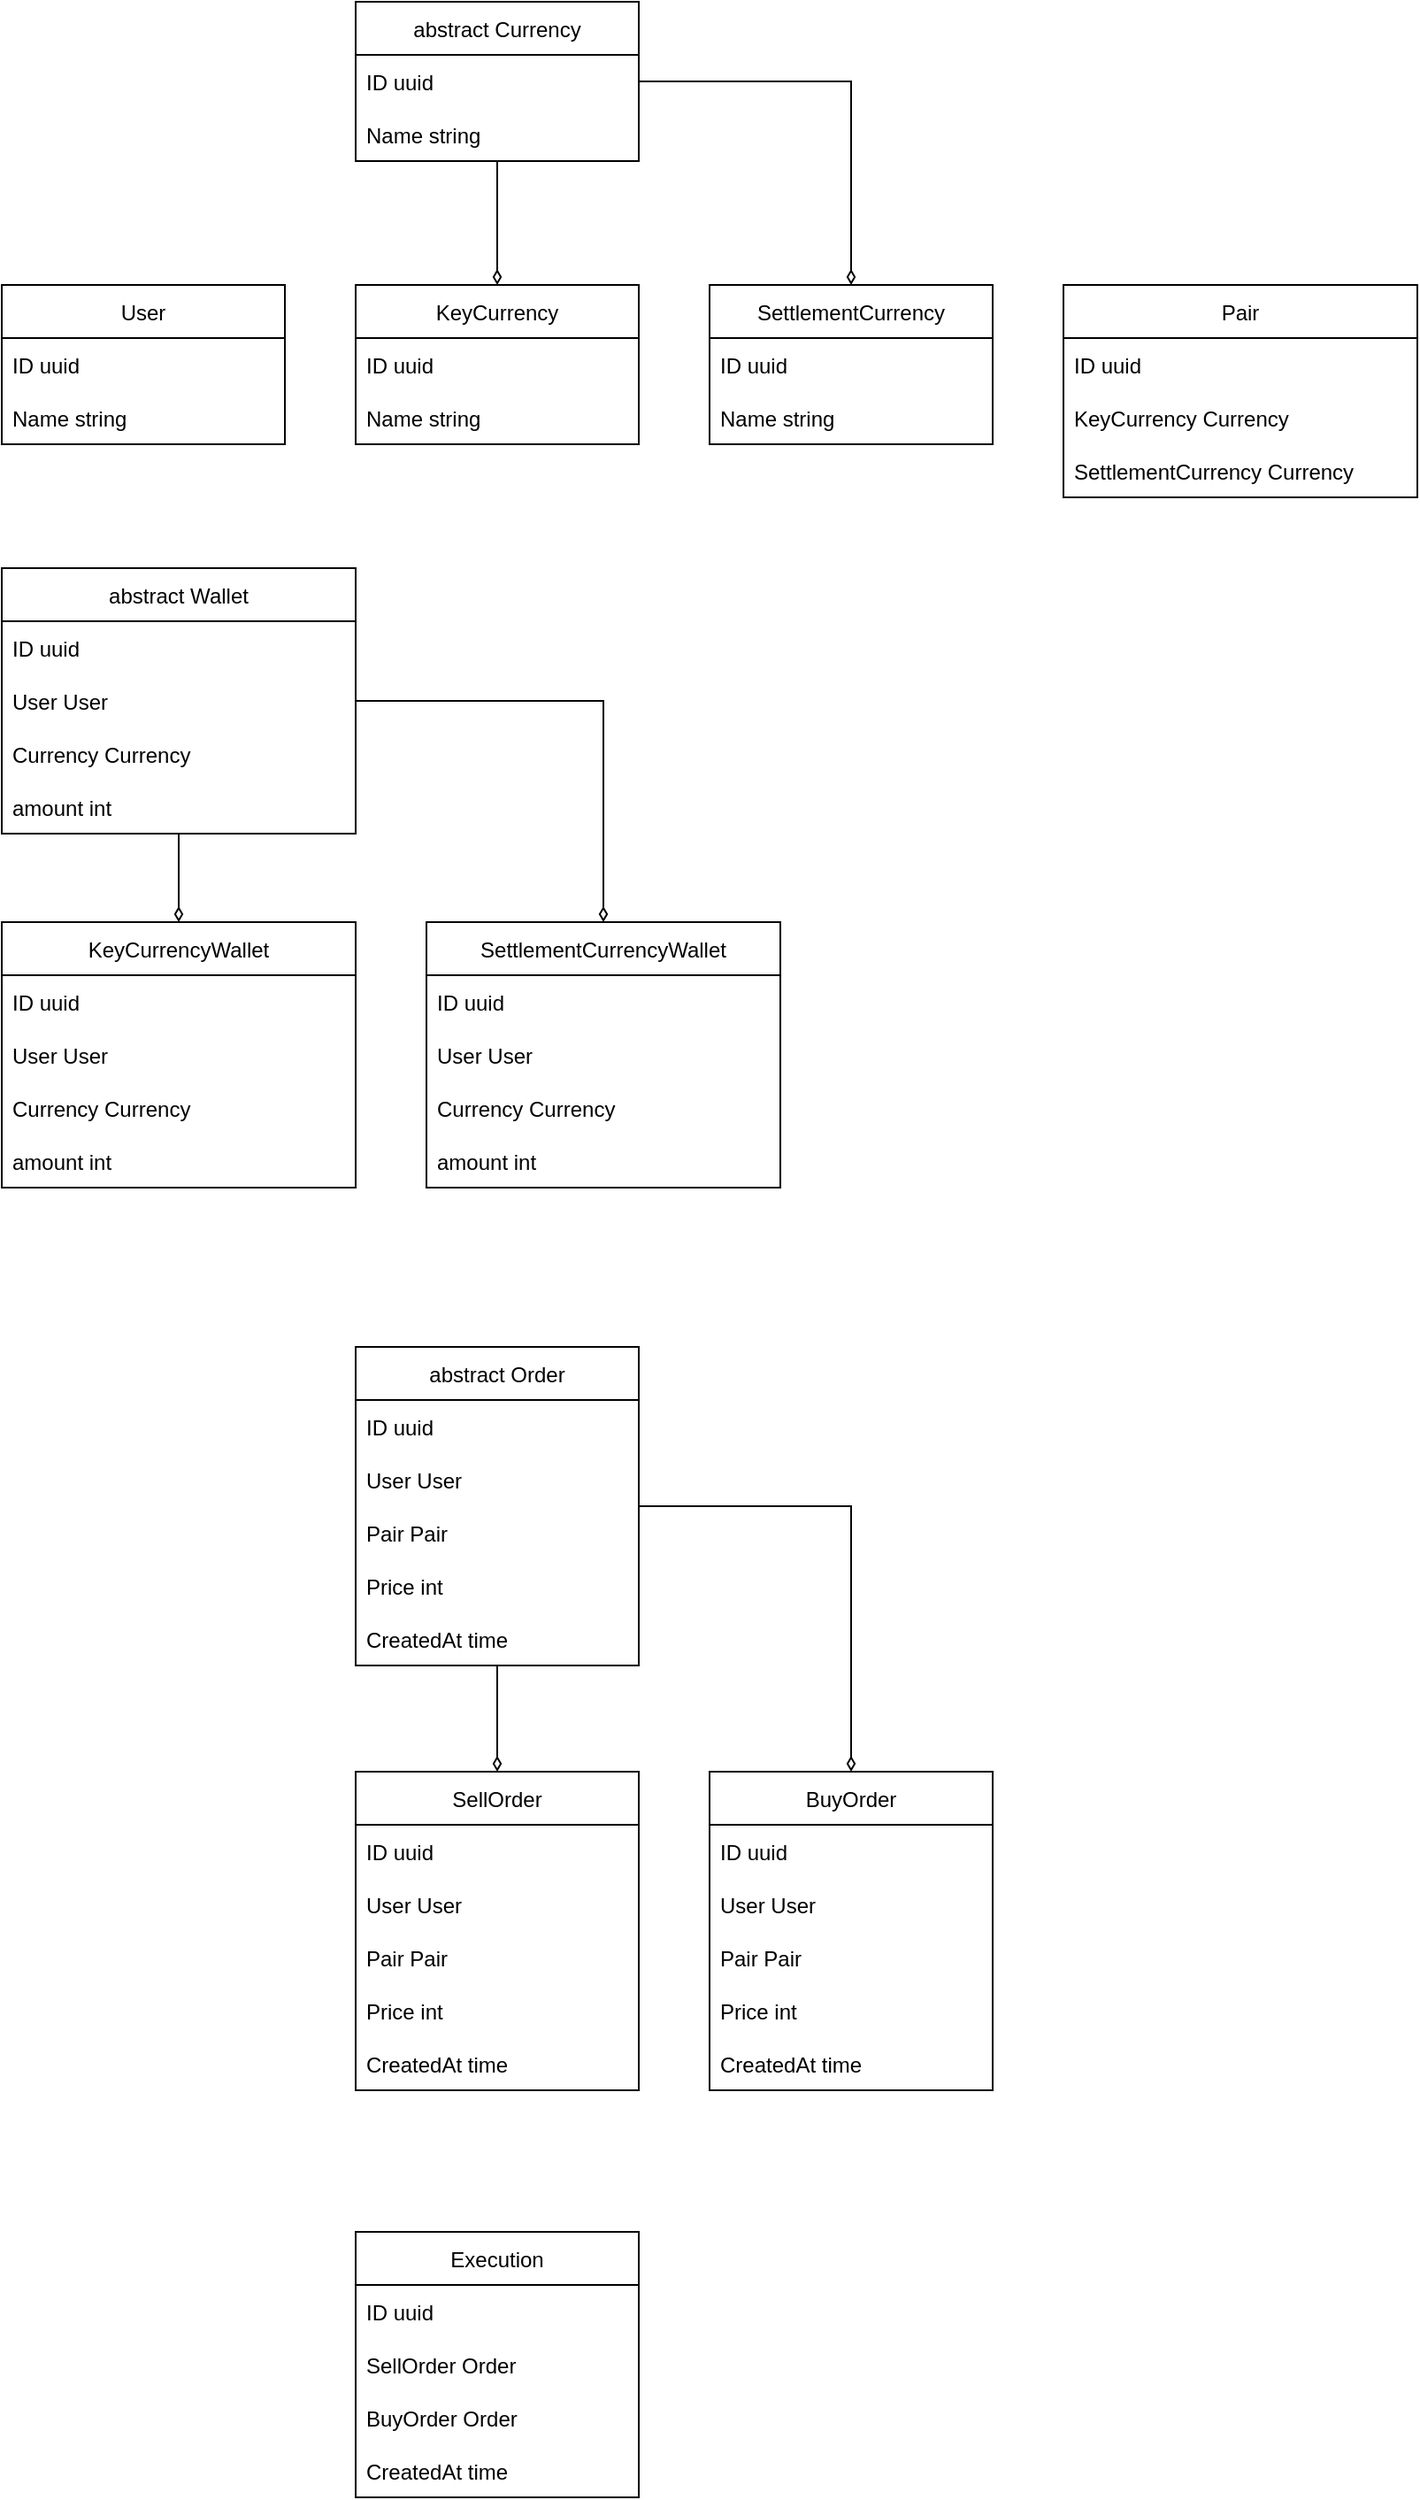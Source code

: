<mxfile version="17.1.2" type="github">
  <diagram id="ov5CIPRQBfehhfYAwGkh" name="Page-1">
    <mxGraphModel dx="1773" dy="1787" grid="1" gridSize="10" guides="1" tooltips="1" connect="1" arrows="1" fold="1" page="1" pageScale="1" pageWidth="827" pageHeight="1169" math="0" shadow="0">
      <root>
        <mxCell id="0" />
        <mxCell id="1" parent="0" />
        <mxCell id="OzYrmnNyAnNLEYynfJqm-64" style="edgeStyle=orthogonalEdgeStyle;rounded=0;orthogonalLoop=1;jettySize=auto;html=1;entryX=0.5;entryY=0;entryDx=0;entryDy=0;endArrow=diamondThin;endFill=0;" parent="1" source="OzYrmnNyAnNLEYynfJqm-2" target="OzYrmnNyAnNLEYynfJqm-54" edge="1">
          <mxGeometry relative="1" as="geometry" />
        </mxCell>
        <mxCell id="OzYrmnNyAnNLEYynfJqm-65" style="edgeStyle=orthogonalEdgeStyle;rounded=0;orthogonalLoop=1;jettySize=auto;html=1;entryX=0.5;entryY=0;entryDx=0;entryDy=0;endArrow=diamondThin;endFill=0;" parent="1" source="OzYrmnNyAnNLEYynfJqm-2" target="OzYrmnNyAnNLEYynfJqm-59" edge="1">
          <mxGeometry relative="1" as="geometry" />
        </mxCell>
        <mxCell id="OzYrmnNyAnNLEYynfJqm-2" value="abstract Wallet" style="swimlane;fontStyle=0;childLayout=stackLayout;horizontal=1;startSize=30;horizontalStack=0;resizeParent=1;resizeParentMax=0;resizeLast=0;collapsible=1;marginBottom=0;" parent="1" vertex="1">
          <mxGeometry x="-360" y="200" width="200" height="150" as="geometry" />
        </mxCell>
        <mxCell id="OzYrmnNyAnNLEYynfJqm-3" value="ID uuid" style="text;strokeColor=none;fillColor=none;align=left;verticalAlign=middle;spacingLeft=4;spacingRight=4;overflow=hidden;points=[[0,0.5],[1,0.5]];portConstraint=eastwest;rotatable=0;" parent="OzYrmnNyAnNLEYynfJqm-2" vertex="1">
          <mxGeometry y="30" width="200" height="30" as="geometry" />
        </mxCell>
        <mxCell id="OzYrmnNyAnNLEYynfJqm-20" value="User User" style="text;strokeColor=none;fillColor=none;align=left;verticalAlign=middle;spacingLeft=4;spacingRight=4;overflow=hidden;points=[[0,0.5],[1,0.5]];portConstraint=eastwest;rotatable=0;" parent="OzYrmnNyAnNLEYynfJqm-2" vertex="1">
          <mxGeometry y="60" width="200" height="30" as="geometry" />
        </mxCell>
        <mxCell id="OzYrmnNyAnNLEYynfJqm-22" value="Currency Currency" style="text;strokeColor=none;fillColor=none;align=left;verticalAlign=middle;spacingLeft=4;spacingRight=4;overflow=hidden;points=[[0,0.5],[1,0.5]];portConstraint=eastwest;rotatable=0;" parent="OzYrmnNyAnNLEYynfJqm-2" vertex="1">
          <mxGeometry y="90" width="200" height="30" as="geometry" />
        </mxCell>
        <mxCell id="OzYrmnNyAnNLEYynfJqm-42" value="amount int" style="text;strokeColor=none;fillColor=none;align=left;verticalAlign=middle;spacingLeft=4;spacingRight=4;overflow=hidden;points=[[0,0.5],[1,0.5]];portConstraint=eastwest;rotatable=0;" parent="OzYrmnNyAnNLEYynfJqm-2" vertex="1">
          <mxGeometry y="120" width="200" height="30" as="geometry" />
        </mxCell>
        <mxCell id="OzYrmnNyAnNLEYynfJqm-8" value="User" style="swimlane;fontStyle=0;childLayout=stackLayout;horizontal=1;startSize=30;horizontalStack=0;resizeParent=1;resizeParentMax=0;resizeLast=0;collapsible=1;marginBottom=0;" parent="1" vertex="1">
          <mxGeometry x="-360" y="40" width="160" height="90" as="geometry" />
        </mxCell>
        <mxCell id="OzYrmnNyAnNLEYynfJqm-9" value="ID uuid" style="text;strokeColor=none;fillColor=none;align=left;verticalAlign=middle;spacingLeft=4;spacingRight=4;overflow=hidden;points=[[0,0.5],[1,0.5]];portConstraint=eastwest;rotatable=0;" parent="OzYrmnNyAnNLEYynfJqm-8" vertex="1">
          <mxGeometry y="30" width="160" height="30" as="geometry" />
        </mxCell>
        <mxCell id="OzYrmnNyAnNLEYynfJqm-19" value="Name string" style="text;strokeColor=none;fillColor=none;align=left;verticalAlign=middle;spacingLeft=4;spacingRight=4;overflow=hidden;points=[[0,0.5],[1,0.5]];portConstraint=eastwest;rotatable=0;" parent="OzYrmnNyAnNLEYynfJqm-8" vertex="1">
          <mxGeometry y="60" width="160" height="30" as="geometry" />
        </mxCell>
        <mxCell id="OzYrmnNyAnNLEYynfJqm-14" value="Pair" style="swimlane;fontStyle=0;childLayout=stackLayout;horizontal=1;startSize=30;horizontalStack=0;resizeParent=1;resizeParentMax=0;resizeLast=0;collapsible=1;marginBottom=0;" parent="1" vertex="1">
          <mxGeometry x="240" y="40" width="200" height="120" as="geometry" />
        </mxCell>
        <mxCell id="OzYrmnNyAnNLEYynfJqm-15" value="ID uuid" style="text;strokeColor=none;fillColor=none;align=left;verticalAlign=middle;spacingLeft=4;spacingRight=4;overflow=hidden;points=[[0,0.5],[1,0.5]];portConstraint=eastwest;rotatable=0;" parent="OzYrmnNyAnNLEYynfJqm-14" vertex="1">
          <mxGeometry y="30" width="200" height="30" as="geometry" />
        </mxCell>
        <mxCell id="OzYrmnNyAnNLEYynfJqm-18" value="KeyCurrency Currency" style="text;strokeColor=none;fillColor=none;align=left;verticalAlign=middle;spacingLeft=4;spacingRight=4;overflow=hidden;points=[[0,0.5],[1,0.5]];portConstraint=eastwest;rotatable=0;" parent="OzYrmnNyAnNLEYynfJqm-14" vertex="1">
          <mxGeometry y="60" width="200" height="30" as="geometry" />
        </mxCell>
        <mxCell id="OzYrmnNyAnNLEYynfJqm-36" value="SettlementCurrency Currency" style="text;strokeColor=none;fillColor=none;align=left;verticalAlign=middle;spacingLeft=4;spacingRight=4;overflow=hidden;points=[[0,0.5],[1,0.5]];portConstraint=eastwest;rotatable=0;" parent="OzYrmnNyAnNLEYynfJqm-14" vertex="1">
          <mxGeometry y="90" width="200" height="30" as="geometry" />
        </mxCell>
        <mxCell id="OzYrmnNyAnNLEYynfJqm-24" value="Execution" style="swimlane;fontStyle=0;childLayout=stackLayout;horizontal=1;startSize=30;horizontalStack=0;resizeParent=1;resizeParentMax=0;resizeLast=0;collapsible=1;marginBottom=0;" parent="1" vertex="1">
          <mxGeometry x="-160" y="1140" width="160" height="150" as="geometry" />
        </mxCell>
        <mxCell id="OzYrmnNyAnNLEYynfJqm-25" value="ID uuid" style="text;strokeColor=none;fillColor=none;align=left;verticalAlign=middle;spacingLeft=4;spacingRight=4;overflow=hidden;points=[[0,0.5],[1,0.5]];portConstraint=eastwest;rotatable=0;" parent="OzYrmnNyAnNLEYynfJqm-24" vertex="1">
          <mxGeometry y="30" width="160" height="30" as="geometry" />
        </mxCell>
        <mxCell id="OzYrmnNyAnNLEYynfJqm-27" value="SellOrder Order" style="text;strokeColor=none;fillColor=none;align=left;verticalAlign=middle;spacingLeft=4;spacingRight=4;overflow=hidden;points=[[0,0.5],[1,0.5]];portConstraint=eastwest;rotatable=0;" parent="OzYrmnNyAnNLEYynfJqm-24" vertex="1">
          <mxGeometry y="60" width="160" height="30" as="geometry" />
        </mxCell>
        <mxCell id="OzYrmnNyAnNLEYynfJqm-38" value="BuyOrder Order" style="text;strokeColor=none;fillColor=none;align=left;verticalAlign=middle;spacingLeft=4;spacingRight=4;overflow=hidden;points=[[0,0.5],[1,0.5]];portConstraint=eastwest;rotatable=0;" parent="OzYrmnNyAnNLEYynfJqm-24" vertex="1">
          <mxGeometry y="90" width="160" height="30" as="geometry" />
        </mxCell>
        <mxCell id="OzYrmnNyAnNLEYynfJqm-41" value="CreatedAt time" style="text;strokeColor=none;fillColor=none;align=left;verticalAlign=middle;spacingLeft=4;spacingRight=4;overflow=hidden;points=[[0,0.5],[1,0.5]];portConstraint=eastwest;rotatable=0;" parent="OzYrmnNyAnNLEYynfJqm-24" vertex="1">
          <mxGeometry y="120" width="160" height="30" as="geometry" />
        </mxCell>
        <mxCell id="OzYrmnNyAnNLEYynfJqm-33" value="KeyCurrency" style="swimlane;fontStyle=0;childLayout=stackLayout;horizontal=1;startSize=30;horizontalStack=0;resizeParent=1;resizeParentMax=0;resizeLast=0;collapsible=1;marginBottom=0;" parent="1" vertex="1">
          <mxGeometry x="-160" y="40" width="160" height="90" as="geometry" />
        </mxCell>
        <mxCell id="OzYrmnNyAnNLEYynfJqm-34" value="ID uuid" style="text;strokeColor=none;fillColor=none;align=left;verticalAlign=middle;spacingLeft=4;spacingRight=4;overflow=hidden;points=[[0,0.5],[1,0.5]];portConstraint=eastwest;rotatable=0;" parent="OzYrmnNyAnNLEYynfJqm-33" vertex="1">
          <mxGeometry y="30" width="160" height="30" as="geometry" />
        </mxCell>
        <mxCell id="OzYrmnNyAnNLEYynfJqm-35" value="Name string" style="text;strokeColor=none;fillColor=none;align=left;verticalAlign=middle;spacingLeft=4;spacingRight=4;overflow=hidden;points=[[0,0.5],[1,0.5]];portConstraint=eastwest;rotatable=0;" parent="OzYrmnNyAnNLEYynfJqm-33" vertex="1">
          <mxGeometry y="60" width="160" height="30" as="geometry" />
        </mxCell>
        <mxCell id="OzYrmnNyAnNLEYynfJqm-45" value="SettlementCurrency" style="swimlane;fontStyle=0;childLayout=stackLayout;horizontal=1;startSize=30;horizontalStack=0;resizeParent=1;resizeParentMax=0;resizeLast=0;collapsible=1;marginBottom=0;" parent="1" vertex="1">
          <mxGeometry x="40" y="40" width="160" height="90" as="geometry" />
        </mxCell>
        <mxCell id="OzYrmnNyAnNLEYynfJqm-46" value="ID uuid" style="text;strokeColor=none;fillColor=none;align=left;verticalAlign=middle;spacingLeft=4;spacingRight=4;overflow=hidden;points=[[0,0.5],[1,0.5]];portConstraint=eastwest;rotatable=0;" parent="OzYrmnNyAnNLEYynfJqm-45" vertex="1">
          <mxGeometry y="30" width="160" height="30" as="geometry" />
        </mxCell>
        <mxCell id="OzYrmnNyAnNLEYynfJqm-47" value="Name string" style="text;strokeColor=none;fillColor=none;align=left;verticalAlign=middle;spacingLeft=4;spacingRight=4;overflow=hidden;points=[[0,0.5],[1,0.5]];portConstraint=eastwest;rotatable=0;" parent="OzYrmnNyAnNLEYynfJqm-45" vertex="1">
          <mxGeometry y="60" width="160" height="30" as="geometry" />
        </mxCell>
        <mxCell id="OzYrmnNyAnNLEYynfJqm-51" style="edgeStyle=orthogonalEdgeStyle;rounded=0;orthogonalLoop=1;jettySize=auto;html=1;entryX=0.5;entryY=0;entryDx=0;entryDy=0;endArrow=diamondThin;endFill=0;" parent="1" source="OzYrmnNyAnNLEYynfJqm-48" target="OzYrmnNyAnNLEYynfJqm-33" edge="1">
          <mxGeometry relative="1" as="geometry" />
        </mxCell>
        <mxCell id="OzYrmnNyAnNLEYynfJqm-52" style="edgeStyle=orthogonalEdgeStyle;rounded=0;orthogonalLoop=1;jettySize=auto;html=1;entryX=0.5;entryY=0;entryDx=0;entryDy=0;endArrow=diamondThin;endFill=0;" parent="1" source="OzYrmnNyAnNLEYynfJqm-48" target="OzYrmnNyAnNLEYynfJqm-45" edge="1">
          <mxGeometry relative="1" as="geometry" />
        </mxCell>
        <mxCell id="OzYrmnNyAnNLEYynfJqm-48" value="abstract Currency" style="swimlane;fontStyle=0;childLayout=stackLayout;horizontal=1;startSize=30;horizontalStack=0;resizeParent=1;resizeParentMax=0;resizeLast=0;collapsible=1;marginBottom=0;" parent="1" vertex="1">
          <mxGeometry x="-160" y="-120" width="160" height="90" as="geometry" />
        </mxCell>
        <mxCell id="OzYrmnNyAnNLEYynfJqm-49" value="ID uuid" style="text;strokeColor=none;fillColor=none;align=left;verticalAlign=middle;spacingLeft=4;spacingRight=4;overflow=hidden;points=[[0,0.5],[1,0.5]];portConstraint=eastwest;rotatable=0;" parent="OzYrmnNyAnNLEYynfJqm-48" vertex="1">
          <mxGeometry y="30" width="160" height="30" as="geometry" />
        </mxCell>
        <mxCell id="OzYrmnNyAnNLEYynfJqm-50" value="Name string" style="text;strokeColor=none;fillColor=none;align=left;verticalAlign=middle;spacingLeft=4;spacingRight=4;overflow=hidden;points=[[0,0.5],[1,0.5]];portConstraint=eastwest;rotatable=0;" parent="OzYrmnNyAnNLEYynfJqm-48" vertex="1">
          <mxGeometry y="60" width="160" height="30" as="geometry" />
        </mxCell>
        <mxCell id="OzYrmnNyAnNLEYynfJqm-54" value="KeyCurrencyWallet" style="swimlane;fontStyle=0;childLayout=stackLayout;horizontal=1;startSize=30;horizontalStack=0;resizeParent=1;resizeParentMax=0;resizeLast=0;collapsible=1;marginBottom=0;" parent="1" vertex="1">
          <mxGeometry x="-360" y="400" width="200" height="150" as="geometry" />
        </mxCell>
        <mxCell id="OzYrmnNyAnNLEYynfJqm-55" value="ID uuid" style="text;strokeColor=none;fillColor=none;align=left;verticalAlign=middle;spacingLeft=4;spacingRight=4;overflow=hidden;points=[[0,0.5],[1,0.5]];portConstraint=eastwest;rotatable=0;" parent="OzYrmnNyAnNLEYynfJqm-54" vertex="1">
          <mxGeometry y="30" width="200" height="30" as="geometry" />
        </mxCell>
        <mxCell id="OzYrmnNyAnNLEYynfJqm-56" value="User User" style="text;strokeColor=none;fillColor=none;align=left;verticalAlign=middle;spacingLeft=4;spacingRight=4;overflow=hidden;points=[[0,0.5],[1,0.5]];portConstraint=eastwest;rotatable=0;" parent="OzYrmnNyAnNLEYynfJqm-54" vertex="1">
          <mxGeometry y="60" width="200" height="30" as="geometry" />
        </mxCell>
        <mxCell id="OzYrmnNyAnNLEYynfJqm-57" value="Currency Currency" style="text;strokeColor=none;fillColor=none;align=left;verticalAlign=middle;spacingLeft=4;spacingRight=4;overflow=hidden;points=[[0,0.5],[1,0.5]];portConstraint=eastwest;rotatable=0;" parent="OzYrmnNyAnNLEYynfJqm-54" vertex="1">
          <mxGeometry y="90" width="200" height="30" as="geometry" />
        </mxCell>
        <mxCell id="OzYrmnNyAnNLEYynfJqm-58" value="amount int" style="text;strokeColor=none;fillColor=none;align=left;verticalAlign=middle;spacingLeft=4;spacingRight=4;overflow=hidden;points=[[0,0.5],[1,0.5]];portConstraint=eastwest;rotatable=0;" parent="OzYrmnNyAnNLEYynfJqm-54" vertex="1">
          <mxGeometry y="120" width="200" height="30" as="geometry" />
        </mxCell>
        <mxCell id="OzYrmnNyAnNLEYynfJqm-59" value="SettlementCurrencyWallet" style="swimlane;fontStyle=0;childLayout=stackLayout;horizontal=1;startSize=30;horizontalStack=0;resizeParent=1;resizeParentMax=0;resizeLast=0;collapsible=1;marginBottom=0;" parent="1" vertex="1">
          <mxGeometry x="-120" y="400" width="200" height="150" as="geometry" />
        </mxCell>
        <mxCell id="OzYrmnNyAnNLEYynfJqm-60" value="ID uuid" style="text;strokeColor=none;fillColor=none;align=left;verticalAlign=middle;spacingLeft=4;spacingRight=4;overflow=hidden;points=[[0,0.5],[1,0.5]];portConstraint=eastwest;rotatable=0;" parent="OzYrmnNyAnNLEYynfJqm-59" vertex="1">
          <mxGeometry y="30" width="200" height="30" as="geometry" />
        </mxCell>
        <mxCell id="OzYrmnNyAnNLEYynfJqm-61" value="User User" style="text;strokeColor=none;fillColor=none;align=left;verticalAlign=middle;spacingLeft=4;spacingRight=4;overflow=hidden;points=[[0,0.5],[1,0.5]];portConstraint=eastwest;rotatable=0;" parent="OzYrmnNyAnNLEYynfJqm-59" vertex="1">
          <mxGeometry y="60" width="200" height="30" as="geometry" />
        </mxCell>
        <mxCell id="OzYrmnNyAnNLEYynfJqm-62" value="Currency Currency" style="text;strokeColor=none;fillColor=none;align=left;verticalAlign=middle;spacingLeft=4;spacingRight=4;overflow=hidden;points=[[0,0.5],[1,0.5]];portConstraint=eastwest;rotatable=0;" parent="OzYrmnNyAnNLEYynfJqm-59" vertex="1">
          <mxGeometry y="90" width="200" height="30" as="geometry" />
        </mxCell>
        <mxCell id="OzYrmnNyAnNLEYynfJqm-63" value="amount int" style="text;strokeColor=none;fillColor=none;align=left;verticalAlign=middle;spacingLeft=4;spacingRight=4;overflow=hidden;points=[[0,0.5],[1,0.5]];portConstraint=eastwest;rotatable=0;" parent="OzYrmnNyAnNLEYynfJqm-59" vertex="1">
          <mxGeometry y="120" width="200" height="30" as="geometry" />
        </mxCell>
        <mxCell id="OzYrmnNyAnNLEYynfJqm-84" style="edgeStyle=orthogonalEdgeStyle;rounded=0;orthogonalLoop=1;jettySize=auto;html=1;entryX=0.5;entryY=0;entryDx=0;entryDy=0;endArrow=diamondThin;endFill=0;" parent="1" source="OzYrmnNyAnNLEYynfJqm-66" target="OzYrmnNyAnNLEYynfJqm-72" edge="1">
          <mxGeometry relative="1" as="geometry" />
        </mxCell>
        <mxCell id="OzYrmnNyAnNLEYynfJqm-85" style="edgeStyle=orthogonalEdgeStyle;rounded=0;orthogonalLoop=1;jettySize=auto;html=1;entryX=0.5;entryY=0;entryDx=0;entryDy=0;endArrow=diamondThin;endFill=0;" parent="1" source="OzYrmnNyAnNLEYynfJqm-66" target="OzYrmnNyAnNLEYynfJqm-78" edge="1">
          <mxGeometry relative="1" as="geometry" />
        </mxCell>
        <mxCell id="OzYrmnNyAnNLEYynfJqm-66" value="abstract Order" style="swimlane;fontStyle=0;childLayout=stackLayout;horizontal=1;startSize=30;horizontalStack=0;resizeParent=1;resizeParentMax=0;resizeLast=0;collapsible=1;marginBottom=0;" parent="1" vertex="1">
          <mxGeometry x="-160" y="640" width="160" height="180" as="geometry" />
        </mxCell>
        <mxCell id="OzYrmnNyAnNLEYynfJqm-67" value="ID uuid" style="text;strokeColor=none;fillColor=none;align=left;verticalAlign=middle;spacingLeft=4;spacingRight=4;overflow=hidden;points=[[0,0.5],[1,0.5]];portConstraint=eastwest;rotatable=0;" parent="OzYrmnNyAnNLEYynfJqm-66" vertex="1">
          <mxGeometry y="30" width="160" height="30" as="geometry" />
        </mxCell>
        <mxCell id="OzYrmnNyAnNLEYynfJqm-68" value="User User" style="text;strokeColor=none;fillColor=none;align=left;verticalAlign=middle;spacingLeft=4;spacingRight=4;overflow=hidden;points=[[0,0.5],[1,0.5]];portConstraint=eastwest;rotatable=0;" parent="OzYrmnNyAnNLEYynfJqm-66" vertex="1">
          <mxGeometry y="60" width="160" height="30" as="geometry" />
        </mxCell>
        <mxCell id="OzYrmnNyAnNLEYynfJqm-69" value="Pair Pair" style="text;strokeColor=none;fillColor=none;align=left;verticalAlign=middle;spacingLeft=4;spacingRight=4;overflow=hidden;points=[[0,0.5],[1,0.5]];portConstraint=eastwest;rotatable=0;" parent="OzYrmnNyAnNLEYynfJqm-66" vertex="1">
          <mxGeometry y="90" width="160" height="30" as="geometry" />
        </mxCell>
        <mxCell id="OzYrmnNyAnNLEYynfJqm-70" value="Price int" style="text;strokeColor=none;fillColor=none;align=left;verticalAlign=middle;spacingLeft=4;spacingRight=4;overflow=hidden;points=[[0,0.5],[1,0.5]];portConstraint=eastwest;rotatable=0;" parent="OzYrmnNyAnNLEYynfJqm-66" vertex="1">
          <mxGeometry y="120" width="160" height="30" as="geometry" />
        </mxCell>
        <mxCell id="OzYrmnNyAnNLEYynfJqm-71" value="CreatedAt time" style="text;strokeColor=none;fillColor=none;align=left;verticalAlign=middle;spacingLeft=4;spacingRight=4;overflow=hidden;points=[[0,0.5],[1,0.5]];portConstraint=eastwest;rotatable=0;" parent="OzYrmnNyAnNLEYynfJqm-66" vertex="1">
          <mxGeometry y="150" width="160" height="30" as="geometry" />
        </mxCell>
        <mxCell id="OzYrmnNyAnNLEYynfJqm-72" value="SellOrder" style="swimlane;fontStyle=0;childLayout=stackLayout;horizontal=1;startSize=30;horizontalStack=0;resizeParent=1;resizeParentMax=0;resizeLast=0;collapsible=1;marginBottom=0;" parent="1" vertex="1">
          <mxGeometry x="-160" y="880" width="160" height="180" as="geometry" />
        </mxCell>
        <mxCell id="OzYrmnNyAnNLEYynfJqm-73" value="ID uuid" style="text;strokeColor=none;fillColor=none;align=left;verticalAlign=middle;spacingLeft=4;spacingRight=4;overflow=hidden;points=[[0,0.5],[1,0.5]];portConstraint=eastwest;rotatable=0;" parent="OzYrmnNyAnNLEYynfJqm-72" vertex="1">
          <mxGeometry y="30" width="160" height="30" as="geometry" />
        </mxCell>
        <mxCell id="OzYrmnNyAnNLEYynfJqm-74" value="User User" style="text;strokeColor=none;fillColor=none;align=left;verticalAlign=middle;spacingLeft=4;spacingRight=4;overflow=hidden;points=[[0,0.5],[1,0.5]];portConstraint=eastwest;rotatable=0;" parent="OzYrmnNyAnNLEYynfJqm-72" vertex="1">
          <mxGeometry y="60" width="160" height="30" as="geometry" />
        </mxCell>
        <mxCell id="OzYrmnNyAnNLEYynfJqm-75" value="Pair Pair" style="text;strokeColor=none;fillColor=none;align=left;verticalAlign=middle;spacingLeft=4;spacingRight=4;overflow=hidden;points=[[0,0.5],[1,0.5]];portConstraint=eastwest;rotatable=0;" parent="OzYrmnNyAnNLEYynfJqm-72" vertex="1">
          <mxGeometry y="90" width="160" height="30" as="geometry" />
        </mxCell>
        <mxCell id="OzYrmnNyAnNLEYynfJqm-76" value="Price int" style="text;strokeColor=none;fillColor=none;align=left;verticalAlign=middle;spacingLeft=4;spacingRight=4;overflow=hidden;points=[[0,0.5],[1,0.5]];portConstraint=eastwest;rotatable=0;" parent="OzYrmnNyAnNLEYynfJqm-72" vertex="1">
          <mxGeometry y="120" width="160" height="30" as="geometry" />
        </mxCell>
        <mxCell id="OzYrmnNyAnNLEYynfJqm-77" value="CreatedAt time" style="text;strokeColor=none;fillColor=none;align=left;verticalAlign=middle;spacingLeft=4;spacingRight=4;overflow=hidden;points=[[0,0.5],[1,0.5]];portConstraint=eastwest;rotatable=0;" parent="OzYrmnNyAnNLEYynfJqm-72" vertex="1">
          <mxGeometry y="150" width="160" height="30" as="geometry" />
        </mxCell>
        <mxCell id="OzYrmnNyAnNLEYynfJqm-78" value="BuyOrder" style="swimlane;fontStyle=0;childLayout=stackLayout;horizontal=1;startSize=30;horizontalStack=0;resizeParent=1;resizeParentMax=0;resizeLast=0;collapsible=1;marginBottom=0;" parent="1" vertex="1">
          <mxGeometry x="40" y="880" width="160" height="180" as="geometry" />
        </mxCell>
        <mxCell id="OzYrmnNyAnNLEYynfJqm-79" value="ID uuid" style="text;strokeColor=none;fillColor=none;align=left;verticalAlign=middle;spacingLeft=4;spacingRight=4;overflow=hidden;points=[[0,0.5],[1,0.5]];portConstraint=eastwest;rotatable=0;" parent="OzYrmnNyAnNLEYynfJqm-78" vertex="1">
          <mxGeometry y="30" width="160" height="30" as="geometry" />
        </mxCell>
        <mxCell id="OzYrmnNyAnNLEYynfJqm-80" value="User User" style="text;strokeColor=none;fillColor=none;align=left;verticalAlign=middle;spacingLeft=4;spacingRight=4;overflow=hidden;points=[[0,0.5],[1,0.5]];portConstraint=eastwest;rotatable=0;" parent="OzYrmnNyAnNLEYynfJqm-78" vertex="1">
          <mxGeometry y="60" width="160" height="30" as="geometry" />
        </mxCell>
        <mxCell id="OzYrmnNyAnNLEYynfJqm-81" value="Pair Pair" style="text;strokeColor=none;fillColor=none;align=left;verticalAlign=middle;spacingLeft=4;spacingRight=4;overflow=hidden;points=[[0,0.5],[1,0.5]];portConstraint=eastwest;rotatable=0;" parent="OzYrmnNyAnNLEYynfJqm-78" vertex="1">
          <mxGeometry y="90" width="160" height="30" as="geometry" />
        </mxCell>
        <mxCell id="OzYrmnNyAnNLEYynfJqm-82" value="Price int" style="text;strokeColor=none;fillColor=none;align=left;verticalAlign=middle;spacingLeft=4;spacingRight=4;overflow=hidden;points=[[0,0.5],[1,0.5]];portConstraint=eastwest;rotatable=0;" parent="OzYrmnNyAnNLEYynfJqm-78" vertex="1">
          <mxGeometry y="120" width="160" height="30" as="geometry" />
        </mxCell>
        <mxCell id="OzYrmnNyAnNLEYynfJqm-83" value="CreatedAt time" style="text;strokeColor=none;fillColor=none;align=left;verticalAlign=middle;spacingLeft=4;spacingRight=4;overflow=hidden;points=[[0,0.5],[1,0.5]];portConstraint=eastwest;rotatable=0;" parent="OzYrmnNyAnNLEYynfJqm-78" vertex="1">
          <mxGeometry y="150" width="160" height="30" as="geometry" />
        </mxCell>
      </root>
    </mxGraphModel>
  </diagram>
</mxfile>
